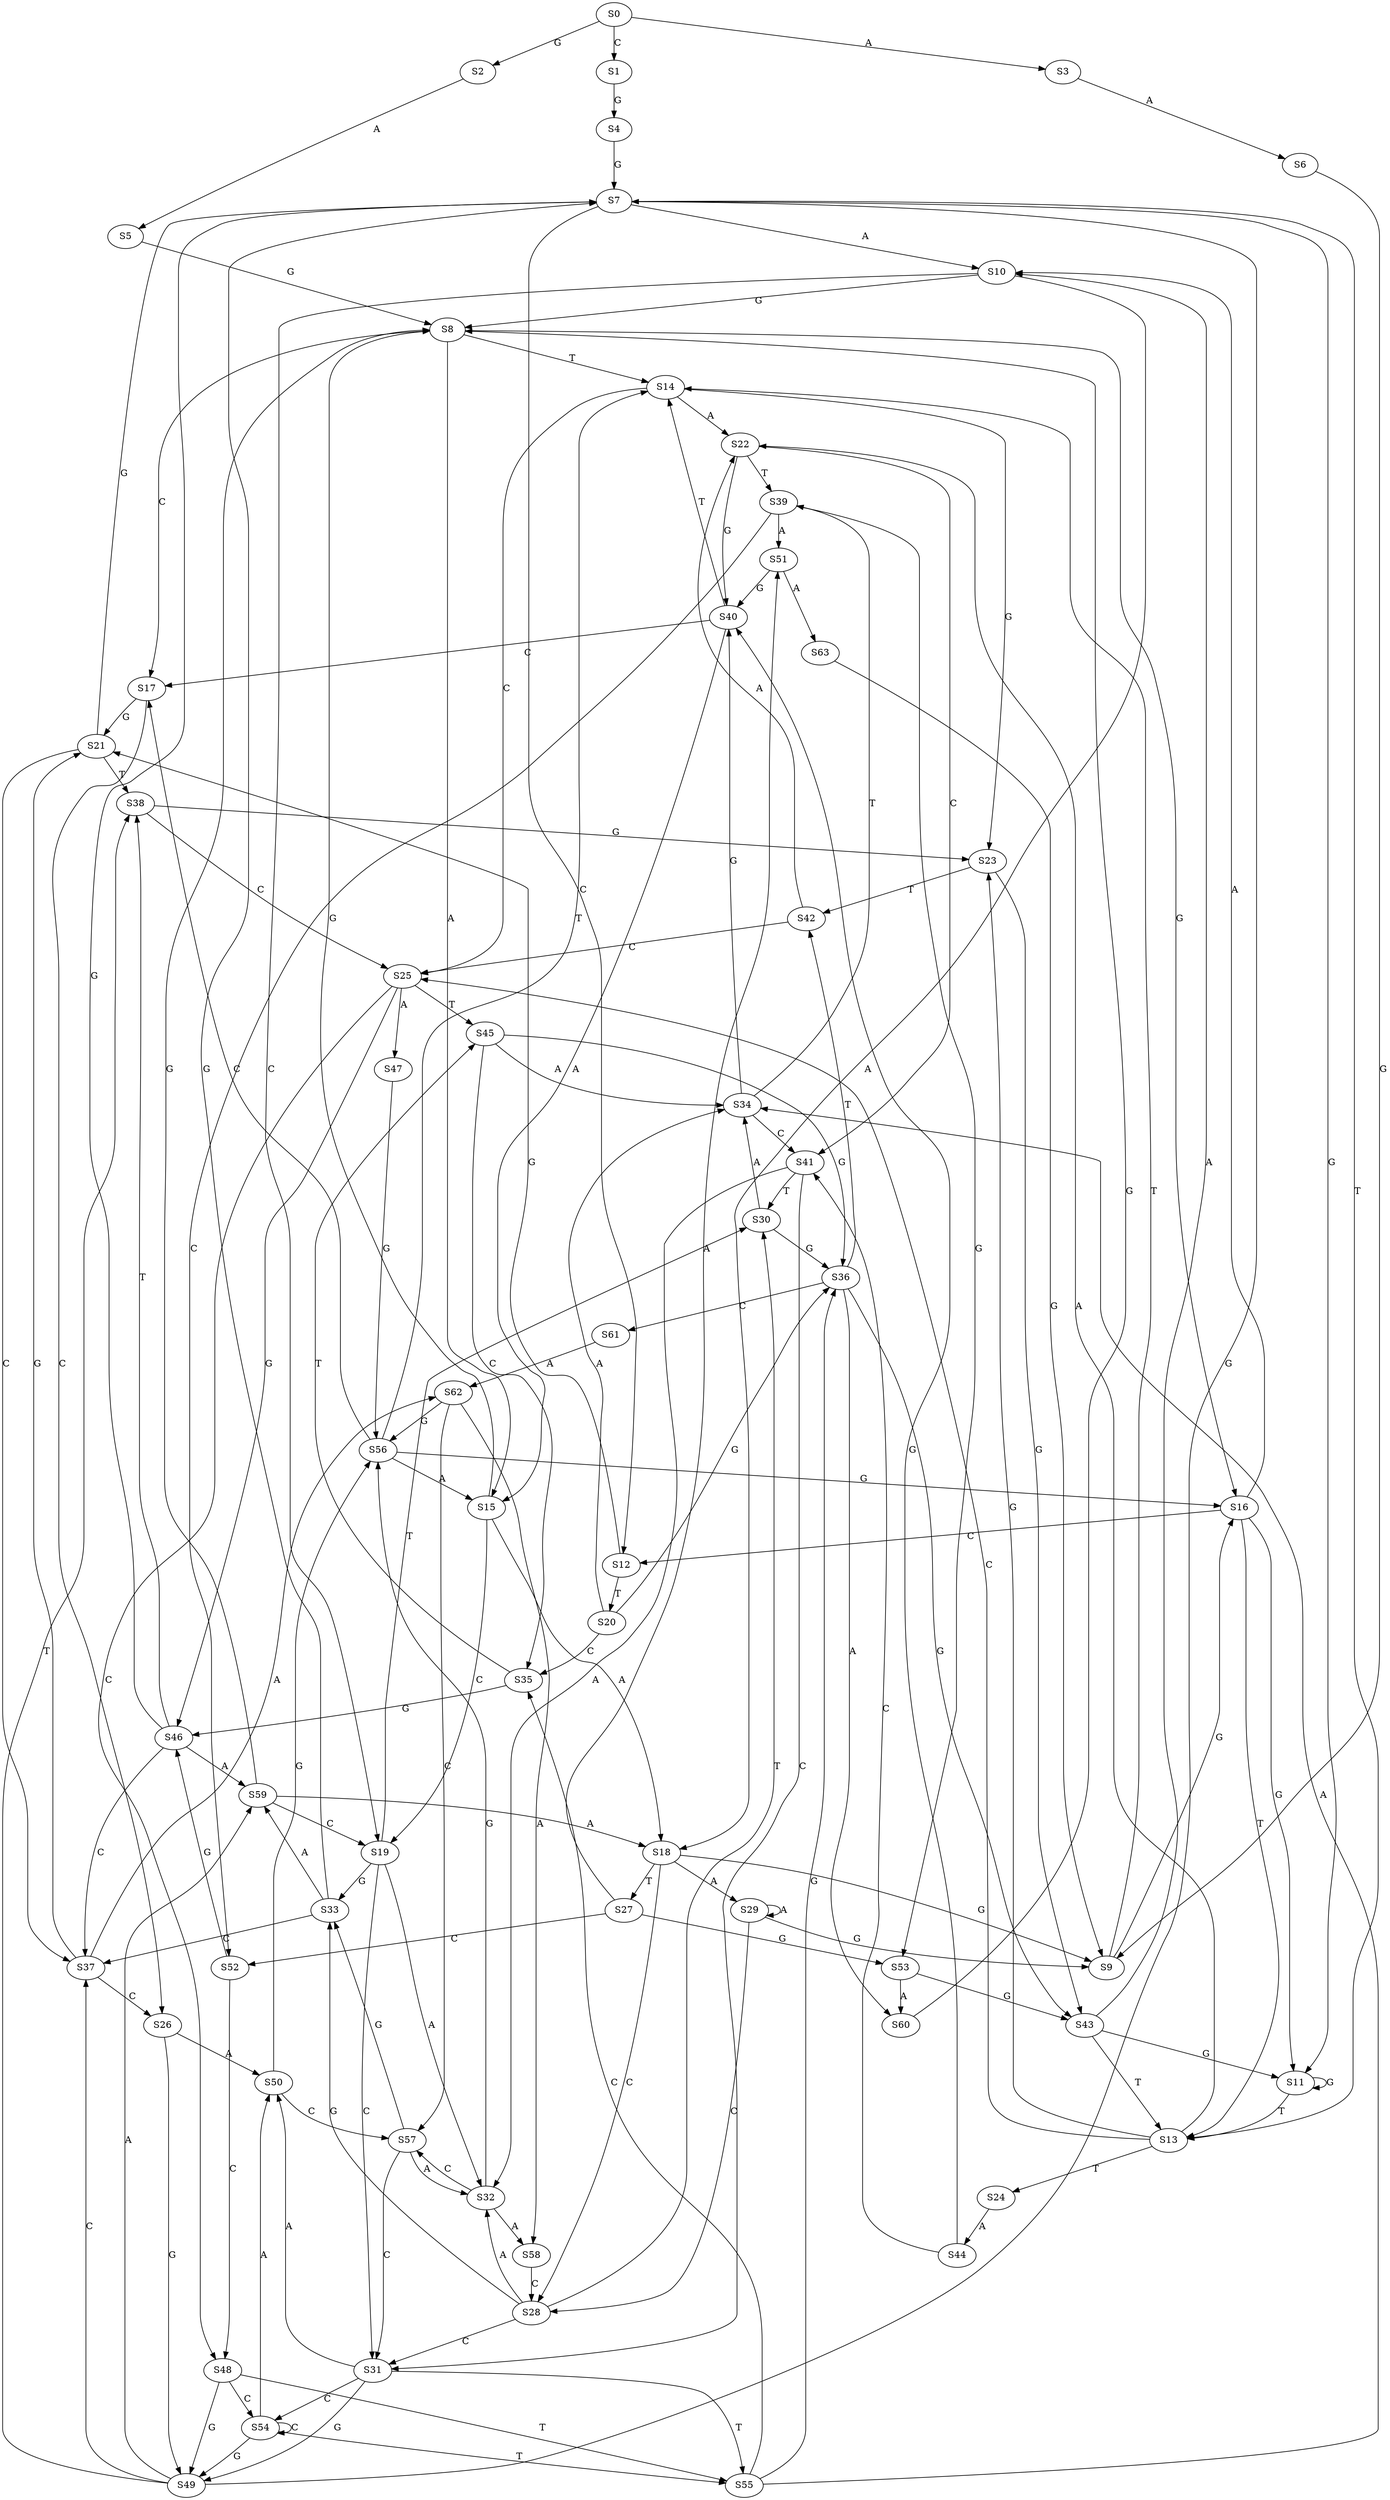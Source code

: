 strict digraph  {
	S0 -> S1 [ label = C ];
	S0 -> S2 [ label = G ];
	S0 -> S3 [ label = A ];
	S1 -> S4 [ label = G ];
	S2 -> S5 [ label = A ];
	S3 -> S6 [ label = A ];
	S4 -> S7 [ label = G ];
	S5 -> S8 [ label = G ];
	S6 -> S9 [ label = G ];
	S7 -> S10 [ label = A ];
	S7 -> S11 [ label = G ];
	S7 -> S12 [ label = C ];
	S7 -> S13 [ label = T ];
	S8 -> S14 [ label = T ];
	S8 -> S15 [ label = A ];
	S8 -> S16 [ label = G ];
	S8 -> S17 [ label = C ];
	S9 -> S14 [ label = T ];
	S9 -> S16 [ label = G ];
	S10 -> S18 [ label = A ];
	S10 -> S19 [ label = C ];
	S10 -> S8 [ label = G ];
	S11 -> S13 [ label = T ];
	S11 -> S11 [ label = G ];
	S12 -> S20 [ label = T ];
	S12 -> S21 [ label = G ];
	S13 -> S22 [ label = A ];
	S13 -> S23 [ label = G ];
	S13 -> S24 [ label = T ];
	S13 -> S25 [ label = C ];
	S14 -> S22 [ label = A ];
	S14 -> S25 [ label = C ];
	S14 -> S23 [ label = G ];
	S15 -> S18 [ label = A ];
	S15 -> S8 [ label = G ];
	S15 -> S19 [ label = C ];
	S16 -> S10 [ label = A ];
	S16 -> S13 [ label = T ];
	S16 -> S12 [ label = C ];
	S16 -> S11 [ label = G ];
	S17 -> S26 [ label = C ];
	S17 -> S21 [ label = G ];
	S18 -> S27 [ label = T ];
	S18 -> S28 [ label = C ];
	S18 -> S29 [ label = A ];
	S18 -> S9 [ label = G ];
	S19 -> S30 [ label = T ];
	S19 -> S31 [ label = C ];
	S19 -> S32 [ label = A ];
	S19 -> S33 [ label = G ];
	S20 -> S34 [ label = A ];
	S20 -> S35 [ label = C ];
	S20 -> S36 [ label = G ];
	S21 -> S7 [ label = G ];
	S21 -> S37 [ label = C ];
	S21 -> S38 [ label = T ];
	S22 -> S39 [ label = T ];
	S22 -> S40 [ label = G ];
	S22 -> S41 [ label = C ];
	S23 -> S42 [ label = T ];
	S23 -> S43 [ label = G ];
	S24 -> S44 [ label = A ];
	S25 -> S45 [ label = T ];
	S25 -> S46 [ label = G ];
	S25 -> S47 [ label = A ];
	S25 -> S48 [ label = C ];
	S26 -> S49 [ label = G ];
	S26 -> S50 [ label = A ];
	S27 -> S51 [ label = A ];
	S27 -> S52 [ label = C ];
	S27 -> S53 [ label = G ];
	S28 -> S32 [ label = A ];
	S28 -> S31 [ label = C ];
	S28 -> S33 [ label = G ];
	S28 -> S30 [ label = T ];
	S29 -> S9 [ label = G ];
	S29 -> S28 [ label = C ];
	S29 -> S29 [ label = A ];
	S30 -> S34 [ label = A ];
	S30 -> S36 [ label = G ];
	S31 -> S54 [ label = C ];
	S31 -> S50 [ label = A ];
	S31 -> S55 [ label = T ];
	S31 -> S49 [ label = G ];
	S32 -> S56 [ label = G ];
	S32 -> S57 [ label = C ];
	S32 -> S58 [ label = A ];
	S33 -> S59 [ label = A ];
	S33 -> S7 [ label = G ];
	S33 -> S37 [ label = C ];
	S34 -> S40 [ label = G ];
	S34 -> S39 [ label = T ];
	S34 -> S41 [ label = C ];
	S35 -> S45 [ label = T ];
	S35 -> S46 [ label = G ];
	S36 -> S60 [ label = A ];
	S36 -> S42 [ label = T ];
	S36 -> S61 [ label = C ];
	S36 -> S43 [ label = G ];
	S37 -> S21 [ label = G ];
	S37 -> S26 [ label = C ];
	S37 -> S62 [ label = A ];
	S38 -> S25 [ label = C ];
	S38 -> S23 [ label = G ];
	S39 -> S52 [ label = C ];
	S39 -> S51 [ label = A ];
	S39 -> S53 [ label = G ];
	S40 -> S14 [ label = T ];
	S40 -> S15 [ label = A ];
	S40 -> S17 [ label = C ];
	S41 -> S31 [ label = C ];
	S41 -> S30 [ label = T ];
	S41 -> S32 [ label = A ];
	S42 -> S25 [ label = C ];
	S42 -> S22 [ label = A ];
	S43 -> S13 [ label = T ];
	S43 -> S11 [ label = G ];
	S43 -> S10 [ label = A ];
	S44 -> S41 [ label = C ];
	S44 -> S40 [ label = G ];
	S45 -> S36 [ label = G ];
	S45 -> S35 [ label = C ];
	S45 -> S34 [ label = A ];
	S46 -> S7 [ label = G ];
	S46 -> S38 [ label = T ];
	S46 -> S37 [ label = C ];
	S46 -> S59 [ label = A ];
	S47 -> S56 [ label = G ];
	S48 -> S54 [ label = C ];
	S48 -> S55 [ label = T ];
	S48 -> S49 [ label = G ];
	S49 -> S59 [ label = A ];
	S49 -> S38 [ label = T ];
	S49 -> S7 [ label = G ];
	S49 -> S37 [ label = C ];
	S50 -> S56 [ label = G ];
	S50 -> S57 [ label = C ];
	S51 -> S40 [ label = G ];
	S51 -> S63 [ label = A ];
	S52 -> S48 [ label = C ];
	S52 -> S46 [ label = G ];
	S53 -> S43 [ label = G ];
	S53 -> S60 [ label = A ];
	S54 -> S49 [ label = G ];
	S54 -> S54 [ label = C ];
	S54 -> S55 [ label = T ];
	S54 -> S50 [ label = A ];
	S55 -> S34 [ label = A ];
	S55 -> S36 [ label = G ];
	S55 -> S35 [ label = C ];
	S56 -> S16 [ label = G ];
	S56 -> S14 [ label = T ];
	S56 -> S15 [ label = A ];
	S56 -> S17 [ label = C ];
	S57 -> S31 [ label = C ];
	S57 -> S32 [ label = A ];
	S57 -> S33 [ label = G ];
	S58 -> S28 [ label = C ];
	S59 -> S18 [ label = A ];
	S59 -> S19 [ label = C ];
	S59 -> S8 [ label = G ];
	S60 -> S8 [ label = G ];
	S61 -> S62 [ label = A ];
	S62 -> S56 [ label = G ];
	S62 -> S58 [ label = A ];
	S62 -> S57 [ label = C ];
	S63 -> S9 [ label = G ];
}
